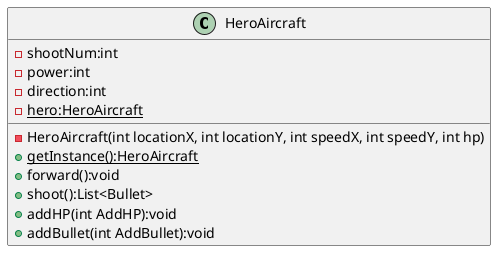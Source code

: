 @startuml
'https://plantuml.com/class-diagram
class HeroAircraft {
    - shootNum:int
    - power:int
    - direction:int
    - {static}hero:HeroAircraft

    - HeroAircraft(int locationX, int locationY, int speedX, int speedY, int hp)
    + {static}getInstance():HeroAircraft
    + forward():void
    + shoot():List<Bullet>
    + addHP(int AddHP):void
    + addBullet(int AddBullet):void
}


@enduml